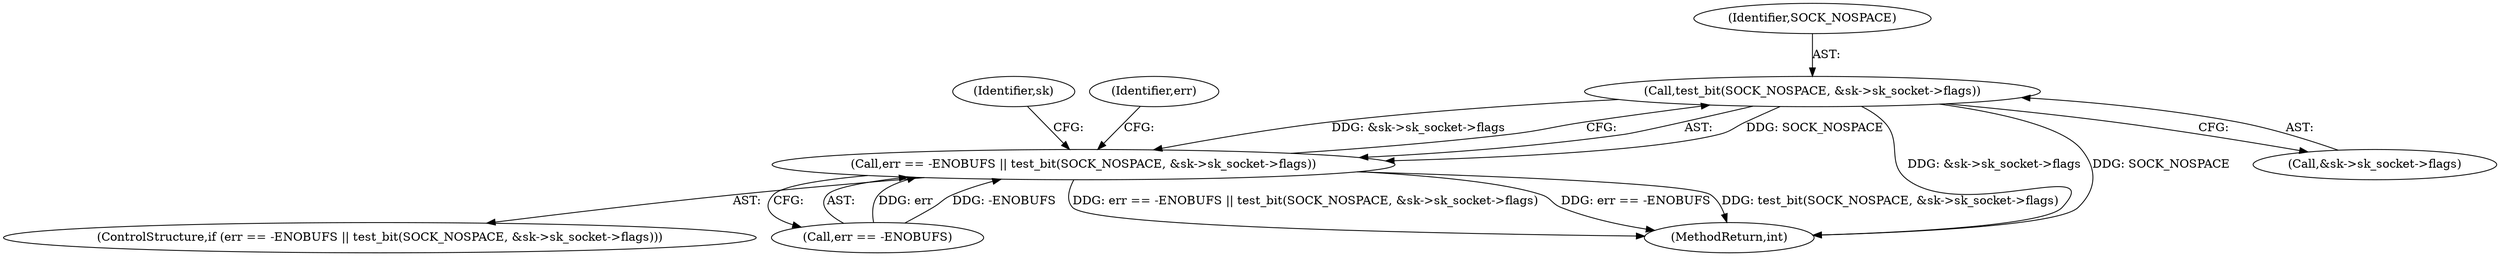 digraph "0_linux_f6d8bd051c391c1c0458a30b2a7abcd939329259_32@pointer" {
"1000814" [label="(Call,test_bit(SOCK_NOSPACE, &sk->sk_socket->flags))"];
"1000809" [label="(Call,err == -ENOBUFS || test_bit(SOCK_NOSPACE, &sk->sk_socket->flags))"];
"1000815" [label="(Identifier,SOCK_NOSPACE)"];
"1000825" [label="(Identifier,sk)"];
"1000814" [label="(Call,test_bit(SOCK_NOSPACE, &sk->sk_socket->flags))"];
"1000809" [label="(Call,err == -ENOBUFS || test_bit(SOCK_NOSPACE, &sk->sk_socket->flags))"];
"1000850" [label="(MethodReturn,int)"];
"1000829" [label="(Identifier,err)"];
"1000816" [label="(Call,&sk->sk_socket->flags)"];
"1000808" [label="(ControlStructure,if (err == -ENOBUFS || test_bit(SOCK_NOSPACE, &sk->sk_socket->flags)))"];
"1000810" [label="(Call,err == -ENOBUFS)"];
"1000814" -> "1000809"  [label="AST: "];
"1000814" -> "1000816"  [label="CFG: "];
"1000815" -> "1000814"  [label="AST: "];
"1000816" -> "1000814"  [label="AST: "];
"1000809" -> "1000814"  [label="CFG: "];
"1000814" -> "1000850"  [label="DDG: &sk->sk_socket->flags"];
"1000814" -> "1000850"  [label="DDG: SOCK_NOSPACE"];
"1000814" -> "1000809"  [label="DDG: SOCK_NOSPACE"];
"1000814" -> "1000809"  [label="DDG: &sk->sk_socket->flags"];
"1000809" -> "1000808"  [label="AST: "];
"1000809" -> "1000810"  [label="CFG: "];
"1000810" -> "1000809"  [label="AST: "];
"1000825" -> "1000809"  [label="CFG: "];
"1000829" -> "1000809"  [label="CFG: "];
"1000809" -> "1000850"  [label="DDG: err == -ENOBUFS"];
"1000809" -> "1000850"  [label="DDG: test_bit(SOCK_NOSPACE, &sk->sk_socket->flags)"];
"1000809" -> "1000850"  [label="DDG: err == -ENOBUFS || test_bit(SOCK_NOSPACE, &sk->sk_socket->flags)"];
"1000810" -> "1000809"  [label="DDG: err"];
"1000810" -> "1000809"  [label="DDG: -ENOBUFS"];
}
